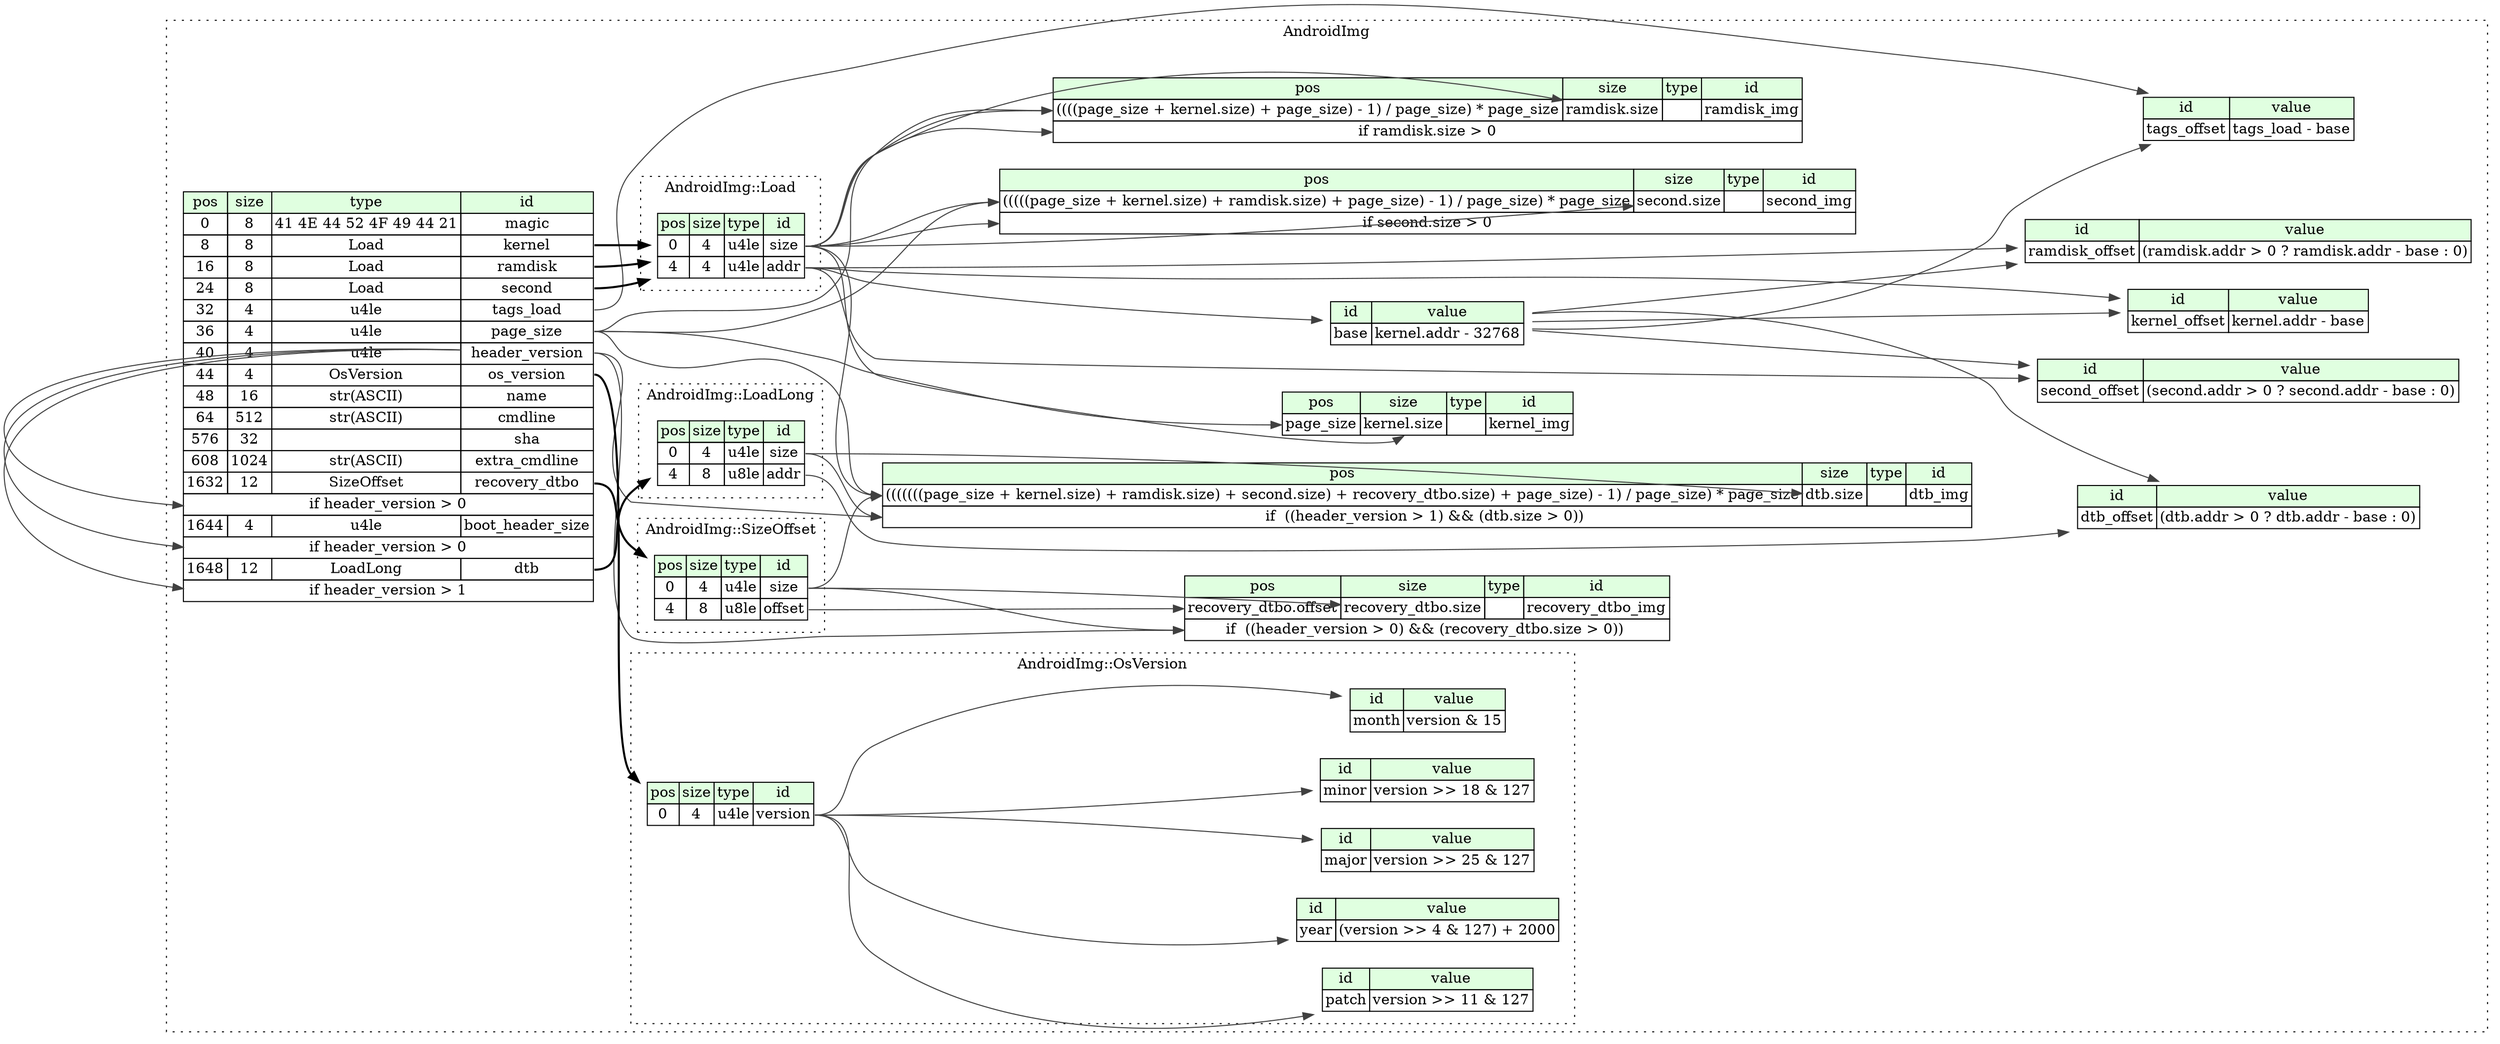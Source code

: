 digraph {
	rankdir=LR;
	node [shape=plaintext];
	subgraph cluster__android_img {
		label="AndroidImg";
		graph[style=dotted];

		android_img__seq [label=<<TABLE BORDER="0" CELLBORDER="1" CELLSPACING="0">
			<TR><TD BGCOLOR="#E0FFE0">pos</TD><TD BGCOLOR="#E0FFE0">size</TD><TD BGCOLOR="#E0FFE0">type</TD><TD BGCOLOR="#E0FFE0">id</TD></TR>
			<TR><TD PORT="magic_pos">0</TD><TD PORT="magic_size">8</TD><TD>41 4E 44 52 4F 49 44 21</TD><TD PORT="magic_type">magic</TD></TR>
			<TR><TD PORT="kernel_pos">8</TD><TD PORT="kernel_size">8</TD><TD>Load</TD><TD PORT="kernel_type">kernel</TD></TR>
			<TR><TD PORT="ramdisk_pos">16</TD><TD PORT="ramdisk_size">8</TD><TD>Load</TD><TD PORT="ramdisk_type">ramdisk</TD></TR>
			<TR><TD PORT="second_pos">24</TD><TD PORT="second_size">8</TD><TD>Load</TD><TD PORT="second_type">second</TD></TR>
			<TR><TD PORT="tags_load_pos">32</TD><TD PORT="tags_load_size">4</TD><TD>u4le</TD><TD PORT="tags_load_type">tags_load</TD></TR>
			<TR><TD PORT="page_size_pos">36</TD><TD PORT="page_size_size">4</TD><TD>u4le</TD><TD PORT="page_size_type">page_size</TD></TR>
			<TR><TD PORT="header_version_pos">40</TD><TD PORT="header_version_size">4</TD><TD>u4le</TD><TD PORT="header_version_type">header_version</TD></TR>
			<TR><TD PORT="os_version_pos">44</TD><TD PORT="os_version_size">4</TD><TD>OsVersion</TD><TD PORT="os_version_type">os_version</TD></TR>
			<TR><TD PORT="name_pos">48</TD><TD PORT="name_size">16</TD><TD>str(ASCII)</TD><TD PORT="name_type">name</TD></TR>
			<TR><TD PORT="cmdline_pos">64</TD><TD PORT="cmdline_size">512</TD><TD>str(ASCII)</TD><TD PORT="cmdline_type">cmdline</TD></TR>
			<TR><TD PORT="sha_pos">576</TD><TD PORT="sha_size">32</TD><TD></TD><TD PORT="sha_type">sha</TD></TR>
			<TR><TD PORT="extra_cmdline_pos">608</TD><TD PORT="extra_cmdline_size">1024</TD><TD>str(ASCII)</TD><TD PORT="extra_cmdline_type">extra_cmdline</TD></TR>
			<TR><TD PORT="recovery_dtbo_pos">1632</TD><TD PORT="recovery_dtbo_size">12</TD><TD>SizeOffset</TD><TD PORT="recovery_dtbo_type">recovery_dtbo</TD></TR>
			<TR><TD COLSPAN="4" PORT="recovery_dtbo__if">if header_version &gt; 0</TD></TR>
			<TR><TD PORT="boot_header_size_pos">1644</TD><TD PORT="boot_header_size_size">4</TD><TD>u4le</TD><TD PORT="boot_header_size_type">boot_header_size</TD></TR>
			<TR><TD COLSPAN="4" PORT="boot_header_size__if">if header_version &gt; 0</TD></TR>
			<TR><TD PORT="dtb_pos">1648</TD><TD PORT="dtb_size">12</TD><TD>LoadLong</TD><TD PORT="dtb_type">dtb</TD></TR>
			<TR><TD COLSPAN="4" PORT="dtb__if">if header_version &gt; 1</TD></TR>
		</TABLE>>];
		android_img__inst__base [label=<<TABLE BORDER="0" CELLBORDER="1" CELLSPACING="0">
			<TR><TD BGCOLOR="#E0FFE0">id</TD><TD BGCOLOR="#E0FFE0">value</TD></TR>
			<TR><TD>base</TD><TD>kernel.addr - 32768</TD></TR>
		</TABLE>>];
		android_img__inst__dtb_img [label=<<TABLE BORDER="0" CELLBORDER="1" CELLSPACING="0">
			<TR><TD BGCOLOR="#E0FFE0">pos</TD><TD BGCOLOR="#E0FFE0">size</TD><TD BGCOLOR="#E0FFE0">type</TD><TD BGCOLOR="#E0FFE0">id</TD></TR>
			<TR><TD PORT="dtb_img_pos">(((((((page_size + kernel.size) + ramdisk.size) + second.size) + recovery_dtbo.size) + page_size) - 1) / page_size) * page_size</TD><TD PORT="dtb_img_size">dtb.size</TD><TD></TD><TD PORT="dtb_img_type">dtb_img</TD></TR>
			<TR><TD COLSPAN="4" PORT="dtb_img__if">if  ((header_version &gt; 1) &amp;&amp; (dtb.size &gt; 0)) </TD></TR>
		</TABLE>>];
		android_img__inst__dtb_offset [label=<<TABLE BORDER="0" CELLBORDER="1" CELLSPACING="0">
			<TR><TD BGCOLOR="#E0FFE0">id</TD><TD BGCOLOR="#E0FFE0">value</TD></TR>
			<TR><TD>dtb_offset</TD><TD>(dtb.addr &gt; 0 ? dtb.addr - base : 0)</TD></TR>
		</TABLE>>];
		android_img__inst__kernel_img [label=<<TABLE BORDER="0" CELLBORDER="1" CELLSPACING="0">
			<TR><TD BGCOLOR="#E0FFE0">pos</TD><TD BGCOLOR="#E0FFE0">size</TD><TD BGCOLOR="#E0FFE0">type</TD><TD BGCOLOR="#E0FFE0">id</TD></TR>
			<TR><TD PORT="kernel_img_pos">page_size</TD><TD PORT="kernel_img_size">kernel.size</TD><TD></TD><TD PORT="kernel_img_type">kernel_img</TD></TR>
		</TABLE>>];
		android_img__inst__kernel_offset [label=<<TABLE BORDER="0" CELLBORDER="1" CELLSPACING="0">
			<TR><TD BGCOLOR="#E0FFE0">id</TD><TD BGCOLOR="#E0FFE0">value</TD></TR>
			<TR><TD>kernel_offset</TD><TD>kernel.addr - base</TD></TR>
		</TABLE>>];
		android_img__inst__ramdisk_img [label=<<TABLE BORDER="0" CELLBORDER="1" CELLSPACING="0">
			<TR><TD BGCOLOR="#E0FFE0">pos</TD><TD BGCOLOR="#E0FFE0">size</TD><TD BGCOLOR="#E0FFE0">type</TD><TD BGCOLOR="#E0FFE0">id</TD></TR>
			<TR><TD PORT="ramdisk_img_pos">((((page_size + kernel.size) + page_size) - 1) / page_size) * page_size</TD><TD PORT="ramdisk_img_size">ramdisk.size</TD><TD></TD><TD PORT="ramdisk_img_type">ramdisk_img</TD></TR>
			<TR><TD COLSPAN="4" PORT="ramdisk_img__if">if ramdisk.size &gt; 0</TD></TR>
		</TABLE>>];
		android_img__inst__ramdisk_offset [label=<<TABLE BORDER="0" CELLBORDER="1" CELLSPACING="0">
			<TR><TD BGCOLOR="#E0FFE0">id</TD><TD BGCOLOR="#E0FFE0">value</TD></TR>
			<TR><TD>ramdisk_offset</TD><TD>(ramdisk.addr &gt; 0 ? ramdisk.addr - base : 0)</TD></TR>
		</TABLE>>];
		android_img__inst__recovery_dtbo_img [label=<<TABLE BORDER="0" CELLBORDER="1" CELLSPACING="0">
			<TR><TD BGCOLOR="#E0FFE0">pos</TD><TD BGCOLOR="#E0FFE0">size</TD><TD BGCOLOR="#E0FFE0">type</TD><TD BGCOLOR="#E0FFE0">id</TD></TR>
			<TR><TD PORT="recovery_dtbo_img_pos">recovery_dtbo.offset</TD><TD PORT="recovery_dtbo_img_size">recovery_dtbo.size</TD><TD></TD><TD PORT="recovery_dtbo_img_type">recovery_dtbo_img</TD></TR>
			<TR><TD COLSPAN="4" PORT="recovery_dtbo_img__if">if  ((header_version &gt; 0) &amp;&amp; (recovery_dtbo.size &gt; 0)) </TD></TR>
		</TABLE>>];
		android_img__inst__second_img [label=<<TABLE BORDER="0" CELLBORDER="1" CELLSPACING="0">
			<TR><TD BGCOLOR="#E0FFE0">pos</TD><TD BGCOLOR="#E0FFE0">size</TD><TD BGCOLOR="#E0FFE0">type</TD><TD BGCOLOR="#E0FFE0">id</TD></TR>
			<TR><TD PORT="second_img_pos">(((((page_size + kernel.size) + ramdisk.size) + page_size) - 1) / page_size) * page_size</TD><TD PORT="second_img_size">second.size</TD><TD></TD><TD PORT="second_img_type">second_img</TD></TR>
			<TR><TD COLSPAN="4" PORT="second_img__if">if second.size &gt; 0</TD></TR>
		</TABLE>>];
		android_img__inst__second_offset [label=<<TABLE BORDER="0" CELLBORDER="1" CELLSPACING="0">
			<TR><TD BGCOLOR="#E0FFE0">id</TD><TD BGCOLOR="#E0FFE0">value</TD></TR>
			<TR><TD>second_offset</TD><TD>(second.addr &gt; 0 ? second.addr - base : 0)</TD></TR>
		</TABLE>>];
		android_img__inst__tags_offset [label=<<TABLE BORDER="0" CELLBORDER="1" CELLSPACING="0">
			<TR><TD BGCOLOR="#E0FFE0">id</TD><TD BGCOLOR="#E0FFE0">value</TD></TR>
			<TR><TD>tags_offset</TD><TD>tags_load - base</TD></TR>
		</TABLE>>];
		subgraph cluster__load {
			label="AndroidImg::Load";
			graph[style=dotted];

			load__seq [label=<<TABLE BORDER="0" CELLBORDER="1" CELLSPACING="0">
				<TR><TD BGCOLOR="#E0FFE0">pos</TD><TD BGCOLOR="#E0FFE0">size</TD><TD BGCOLOR="#E0FFE0">type</TD><TD BGCOLOR="#E0FFE0">id</TD></TR>
				<TR><TD PORT="size_pos">0</TD><TD PORT="size_size">4</TD><TD>u4le</TD><TD PORT="size_type">size</TD></TR>
				<TR><TD PORT="addr_pos">4</TD><TD PORT="addr_size">4</TD><TD>u4le</TD><TD PORT="addr_type">addr</TD></TR>
			</TABLE>>];
		}
		subgraph cluster__load_long {
			label="AndroidImg::LoadLong";
			graph[style=dotted];

			load_long__seq [label=<<TABLE BORDER="0" CELLBORDER="1" CELLSPACING="0">
				<TR><TD BGCOLOR="#E0FFE0">pos</TD><TD BGCOLOR="#E0FFE0">size</TD><TD BGCOLOR="#E0FFE0">type</TD><TD BGCOLOR="#E0FFE0">id</TD></TR>
				<TR><TD PORT="size_pos">0</TD><TD PORT="size_size">4</TD><TD>u4le</TD><TD PORT="size_type">size</TD></TR>
				<TR><TD PORT="addr_pos">4</TD><TD PORT="addr_size">8</TD><TD>u8le</TD><TD PORT="addr_type">addr</TD></TR>
			</TABLE>>];
		}
		subgraph cluster__os_version {
			label="AndroidImg::OsVersion";
			graph[style=dotted];

			os_version__seq [label=<<TABLE BORDER="0" CELLBORDER="1" CELLSPACING="0">
				<TR><TD BGCOLOR="#E0FFE0">pos</TD><TD BGCOLOR="#E0FFE0">size</TD><TD BGCOLOR="#E0FFE0">type</TD><TD BGCOLOR="#E0FFE0">id</TD></TR>
				<TR><TD PORT="version_pos">0</TD><TD PORT="version_size">4</TD><TD>u4le</TD><TD PORT="version_type">version</TD></TR>
			</TABLE>>];
			os_version__inst__major [label=<<TABLE BORDER="0" CELLBORDER="1" CELLSPACING="0">
				<TR><TD BGCOLOR="#E0FFE0">id</TD><TD BGCOLOR="#E0FFE0">value</TD></TR>
				<TR><TD>major</TD><TD>version &gt;&gt; 25 &amp; 127</TD></TR>
			</TABLE>>];
			os_version__inst__minor [label=<<TABLE BORDER="0" CELLBORDER="1" CELLSPACING="0">
				<TR><TD BGCOLOR="#E0FFE0">id</TD><TD BGCOLOR="#E0FFE0">value</TD></TR>
				<TR><TD>minor</TD><TD>version &gt;&gt; 18 &amp; 127</TD></TR>
			</TABLE>>];
			os_version__inst__month [label=<<TABLE BORDER="0" CELLBORDER="1" CELLSPACING="0">
				<TR><TD BGCOLOR="#E0FFE0">id</TD><TD BGCOLOR="#E0FFE0">value</TD></TR>
				<TR><TD>month</TD><TD>version &amp; 15</TD></TR>
			</TABLE>>];
			os_version__inst__patch [label=<<TABLE BORDER="0" CELLBORDER="1" CELLSPACING="0">
				<TR><TD BGCOLOR="#E0FFE0">id</TD><TD BGCOLOR="#E0FFE0">value</TD></TR>
				<TR><TD>patch</TD><TD>version &gt;&gt; 11 &amp; 127</TD></TR>
			</TABLE>>];
			os_version__inst__year [label=<<TABLE BORDER="0" CELLBORDER="1" CELLSPACING="0">
				<TR><TD BGCOLOR="#E0FFE0">id</TD><TD BGCOLOR="#E0FFE0">value</TD></TR>
				<TR><TD>year</TD><TD>(version &gt;&gt; 4 &amp; 127) + 2000</TD></TR>
			</TABLE>>];
		}
		subgraph cluster__size_offset {
			label="AndroidImg::SizeOffset";
			graph[style=dotted];

			size_offset__seq [label=<<TABLE BORDER="0" CELLBORDER="1" CELLSPACING="0">
				<TR><TD BGCOLOR="#E0FFE0">pos</TD><TD BGCOLOR="#E0FFE0">size</TD><TD BGCOLOR="#E0FFE0">type</TD><TD BGCOLOR="#E0FFE0">id</TD></TR>
				<TR><TD PORT="size_pos">0</TD><TD PORT="size_size">4</TD><TD>u4le</TD><TD PORT="size_type">size</TD></TR>
				<TR><TD PORT="offset_pos">4</TD><TD PORT="offset_size">8</TD><TD>u8le</TD><TD PORT="offset_type">offset</TD></TR>
			</TABLE>>];
		}
	}
	android_img__seq:kernel_type -> load__seq [style=bold];
	android_img__seq:ramdisk_type -> load__seq [style=bold];
	android_img__seq:second_type -> load__seq [style=bold];
	android_img__seq:os_version_type -> os_version__seq [style=bold];
	android_img__seq:recovery_dtbo_type -> size_offset__seq [style=bold];
	android_img__seq:header_version_type -> android_img__seq:recovery_dtbo__if [color="#404040"];
	android_img__seq:header_version_type -> android_img__seq:boot_header_size__if [color="#404040"];
	android_img__seq:dtb_type -> load_long__seq [style=bold];
	android_img__seq:header_version_type -> android_img__seq:dtb__if [color="#404040"];
	load__seq:addr_type -> android_img__inst__base [color="#404040"];
	android_img__seq:page_size_type -> android_img__inst__dtb_img:dtb_img_pos [color="#404040"];
	load__seq:size_type -> android_img__inst__dtb_img:dtb_img_pos [color="#404040"];
	size_offset__seq:size_type -> android_img__inst__dtb_img:dtb_img_pos [color="#404040"];
	load_long__seq:size_type -> android_img__inst__dtb_img:dtb_img_size [color="#404040"];
	android_img__seq:header_version_type -> android_img__inst__dtb_img:dtb_img__if [color="#404040"];
	load_long__seq:size_type -> android_img__inst__dtb_img:dtb_img__if [color="#404040"];
	load_long__seq:addr_type -> android_img__inst__dtb_offset [color="#404040"];
	android_img__inst__base:base_type -> android_img__inst__dtb_offset [color="#404040"];
	android_img__seq:page_size_type -> android_img__inst__kernel_img:kernel_img_pos [color="#404040"];
	load__seq:size_type -> android_img__inst__kernel_img:kernel_img_size [color="#404040"];
	load__seq:addr_type -> android_img__inst__kernel_offset [color="#404040"];
	android_img__inst__base:base_type -> android_img__inst__kernel_offset [color="#404040"];
	android_img__seq:page_size_type -> android_img__inst__ramdisk_img:ramdisk_img_pos [color="#404040"];
	load__seq:size_type -> android_img__inst__ramdisk_img:ramdisk_img_pos [color="#404040"];
	load__seq:size_type -> android_img__inst__ramdisk_img:ramdisk_img_size [color="#404040"];
	load__seq:size_type -> android_img__inst__ramdisk_img:ramdisk_img__if [color="#404040"];
	load__seq:addr_type -> android_img__inst__ramdisk_offset [color="#404040"];
	android_img__inst__base:base_type -> android_img__inst__ramdisk_offset [color="#404040"];
	size_offset__seq:offset_type -> android_img__inst__recovery_dtbo_img:recovery_dtbo_img_pos [color="#404040"];
	size_offset__seq:size_type -> android_img__inst__recovery_dtbo_img:recovery_dtbo_img_size [color="#404040"];
	android_img__seq:header_version_type -> android_img__inst__recovery_dtbo_img:recovery_dtbo_img__if [color="#404040"];
	size_offset__seq:size_type -> android_img__inst__recovery_dtbo_img:recovery_dtbo_img__if [color="#404040"];
	android_img__seq:page_size_type -> android_img__inst__second_img:second_img_pos [color="#404040"];
	load__seq:size_type -> android_img__inst__second_img:second_img_pos [color="#404040"];
	load__seq:size_type -> android_img__inst__second_img:second_img_size [color="#404040"];
	load__seq:size_type -> android_img__inst__second_img:second_img__if [color="#404040"];
	load__seq:addr_type -> android_img__inst__second_offset [color="#404040"];
	android_img__inst__base:base_type -> android_img__inst__second_offset [color="#404040"];
	android_img__seq:tags_load_type -> android_img__inst__tags_offset [color="#404040"];
	android_img__inst__base:base_type -> android_img__inst__tags_offset [color="#404040"];
	os_version__seq:version_type -> os_version__inst__major [color="#404040"];
	os_version__seq:version_type -> os_version__inst__minor [color="#404040"];
	os_version__seq:version_type -> os_version__inst__month [color="#404040"];
	os_version__seq:version_type -> os_version__inst__patch [color="#404040"];
	os_version__seq:version_type -> os_version__inst__year [color="#404040"];
}
